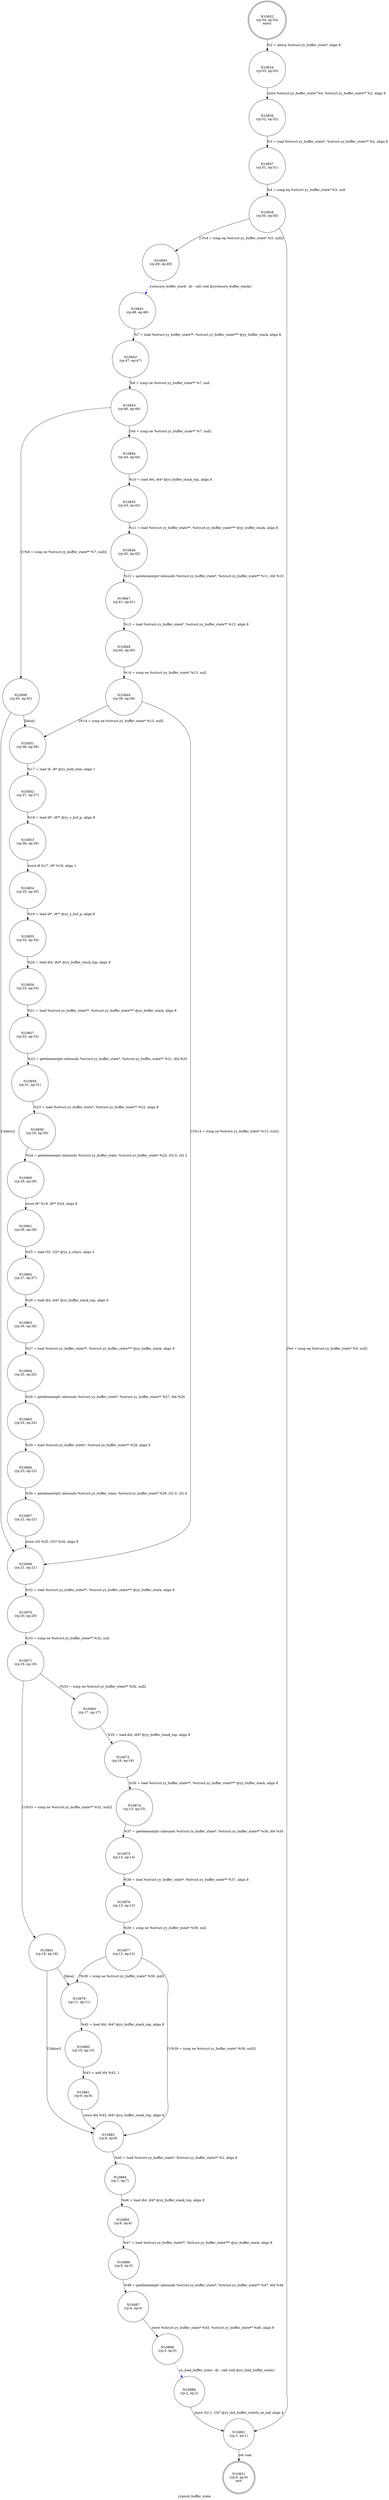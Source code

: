 digraph yypush_buffer_state {
label="yypush_buffer_state"
10831 [label="N10831\n(rp:0, ep:0)\nexit", shape="doublecircle"]
10832 [label="N10832\n(rp:54, ep:54)\nentry", shape="doublecircle"]
10832 -> 10834 [label="%2 = alloca %struct.yy_buffer_state*, align 8"]
10834 [label="N10834\n(rp:53, ep:53)", shape="circle"]
10834 -> 10836 [label="store %struct.yy_buffer_state* %0, %struct.yy_buffer_state** %2, align 8"]
10836 [label="N10836\n(rp:52, ep:52)", shape="circle"]
10836 -> 10837 [label="%3 = load %struct.yy_buffer_state*, %struct.yy_buffer_state** %2, align 8"]
10837 [label="N10837\n(rp:51, ep:51)", shape="circle"]
10837 -> 10838 [label="%4 = icmp eq %struct.yy_buffer_state* %3, null"]
10838 [label="N10838\n(rp:50, ep:50)", shape="circle"]
10838 -> 10893 [label="[!(%4 = icmp eq %struct.yy_buffer_state* %3, null)]"]
10838 -> 10891 [label="[%4 = icmp eq %struct.yy_buffer_state* %3, null]"]
10841 [label="N10841\n(rp:48, ep:48)", shape="circle"]
10841 -> 10842 [label="%7 = load %struct.yy_buffer_state**, %struct.yy_buffer_state*** @yy_buffer_stack, align 8"]
10842 [label="N10842\n(rp:47, ep:47)", shape="circle"]
10842 -> 10843 [label="%8 = icmp ne %struct.yy_buffer_state** %7, null"]
10843 [label="N10843\n(rp:46, ep:46)", shape="circle"]
10843 -> 10894 [label="[%8 = icmp ne %struct.yy_buffer_state** %7, null]"]
10843 -> 10895 [label="[!(%8 = icmp ne %struct.yy_buffer_state** %7, null)]"]
10845 [label="N10845\n(rp:43, ep:43)", shape="circle"]
10845 -> 10846 [label="%11 = load %struct.yy_buffer_state**, %struct.yy_buffer_state*** @yy_buffer_stack, align 8"]
10846 [label="N10846\n(rp:42, ep:42)", shape="circle"]
10846 -> 10847 [label="%12 = getelementptr inbounds %struct.yy_buffer_state*, %struct.yy_buffer_state** %11, i64 %10"]
10847 [label="N10847\n(rp:41, ep:41)", shape="circle"]
10847 -> 10848 [label="%13 = load %struct.yy_buffer_state*, %struct.yy_buffer_state** %12, align 8"]
10848 [label="N10848\n(rp:40, ep:40)", shape="circle"]
10848 -> 10849 [label="%14 = icmp ne %struct.yy_buffer_state* %13, null"]
10849 [label="N10849\n(rp:39, ep:39)", shape="circle"]
10849 -> 10851 [label="[%14 = icmp ne %struct.yy_buffer_state* %13, null]"]
10849 -> 10869 [label="[!(%14 = icmp ne %struct.yy_buffer_state* %13, null)]"]
10851 [label="N10851\n(rp:38, ep:38)", shape="circle"]
10851 -> 10852 [label="%17 = load i8, i8* @yy_hold_char, align 1"]
10852 [label="N10852\n(rp:37, ep:37)", shape="circle"]
10852 -> 10853 [label="%18 = load i8*, i8** @yy_c_buf_p, align 8"]
10853 [label="N10853\n(rp:36, ep:36)", shape="circle"]
10853 -> 10854 [label="store i8 %17, i8* %18, align 1"]
10854 [label="N10854\n(rp:35, ep:35)", shape="circle"]
10854 -> 10855 [label="%19 = load i8*, i8** @yy_c_buf_p, align 8"]
10855 [label="N10855\n(rp:34, ep:34)", shape="circle"]
10855 -> 10856 [label="%20 = load i64, i64* @yy_buffer_stack_top, align 8"]
10856 [label="N10856\n(rp:33, ep:33)", shape="circle"]
10856 -> 10857 [label="%21 = load %struct.yy_buffer_state**, %struct.yy_buffer_state*** @yy_buffer_stack, align 8"]
10857 [label="N10857\n(rp:32, ep:32)", shape="circle"]
10857 -> 10858 [label="%22 = getelementptr inbounds %struct.yy_buffer_state*, %struct.yy_buffer_state** %21, i64 %20"]
10858 [label="N10858\n(rp:31, ep:31)", shape="circle"]
10858 -> 10859 [label="%23 = load %struct.yy_buffer_state*, %struct.yy_buffer_state** %22, align 8"]
10859 [label="N10859\n(rp:30, ep:30)", shape="circle"]
10859 -> 10860 [label="%24 = getelementptr inbounds %struct.yy_buffer_state, %struct.yy_buffer_state* %23, i32 0, i32 2"]
10860 [label="N10860\n(rp:29, ep:29)", shape="circle"]
10860 -> 10861 [label="store i8* %19, i8** %24, align 8"]
10861 [label="N10861\n(rp:28, ep:28)", shape="circle"]
10861 -> 10862 [label="%25 = load i32, i32* @yy_n_chars, align 4"]
10862 [label="N10862\n(rp:27, ep:27)", shape="circle"]
10862 -> 10863 [label="%26 = load i64, i64* @yy_buffer_stack_top, align 8"]
10863 [label="N10863\n(rp:26, ep:26)", shape="circle"]
10863 -> 10864 [label="%27 = load %struct.yy_buffer_state**, %struct.yy_buffer_state*** @yy_buffer_stack, align 8"]
10864 [label="N10864\n(rp:25, ep:25)", shape="circle"]
10864 -> 10865 [label="%28 = getelementptr inbounds %struct.yy_buffer_state*, %struct.yy_buffer_state** %27, i64 %26"]
10865 [label="N10865\n(rp:24, ep:24)", shape="circle"]
10865 -> 10866 [label="%29 = load %struct.yy_buffer_state*, %struct.yy_buffer_state** %28, align 8"]
10866 [label="N10866\n(rp:23, ep:23)", shape="circle"]
10866 -> 10867 [label="%30 = getelementptr inbounds %struct.yy_buffer_state, %struct.yy_buffer_state* %29, i32 0, i32 4"]
10867 [label="N10867\n(rp:22, ep:22)", shape="circle"]
10867 -> 10869 [label="store i32 %25, i32* %30, align 8"]
10869 [label="N10869\n(rp:21, ep:21)", shape="circle"]
10869 -> 10870 [label="%32 = load %struct.yy_buffer_state**, %struct.yy_buffer_state*** @yy_buffer_stack, align 8"]
10870 [label="N10870\n(rp:20, ep:20)", shape="circle"]
10870 -> 10871 [label="%33 = icmp ne %struct.yy_buffer_state** %32, null"]
10871 [label="N10871\n(rp:19, ep:19)", shape="circle"]
10871 -> 10900 [label="[%33 = icmp ne %struct.yy_buffer_state** %32, null]"]
10871 -> 10901 [label="[!(%33 = icmp ne %struct.yy_buffer_state** %32, null)]"]
10873 [label="N10873\n(rp:16, ep:16)", shape="circle"]
10873 -> 10874 [label="%36 = load %struct.yy_buffer_state**, %struct.yy_buffer_state*** @yy_buffer_stack, align 8"]
10874 [label="N10874\n(rp:15, ep:15)", shape="circle"]
10874 -> 10875 [label="%37 = getelementptr inbounds %struct.yy_buffer_state*, %struct.yy_buffer_state** %36, i64 %35"]
10875 [label="N10875\n(rp:14, ep:14)", shape="circle"]
10875 -> 10876 [label="%38 = load %struct.yy_buffer_state*, %struct.yy_buffer_state** %37, align 8"]
10876 [label="N10876\n(rp:13, ep:13)", shape="circle"]
10876 -> 10877 [label="%39 = icmp ne %struct.yy_buffer_state* %38, null"]
10877 [label="N10877\n(rp:12, ep:12)", shape="circle"]
10877 -> 10879 [label="[%39 = icmp ne %struct.yy_buffer_state* %38, null]"]
10877 -> 10883 [label="[!(%39 = icmp ne %struct.yy_buffer_state* %38, null)]"]
10879 [label="N10879\n(rp:11, ep:11)", shape="circle"]
10879 -> 10880 [label="%42 = load i64, i64* @yy_buffer_stack_top, align 8"]
10880 [label="N10880\n(rp:10, ep:10)", shape="circle"]
10880 -> 10881 [label="%43 = add i64 %42, 1"]
10881 [label="N10881\n(rp:9, ep:9)", shape="circle"]
10881 -> 10883 [label="store i64 %43, i64* @yy_buffer_stack_top, align 8"]
10883 [label="N10883\n(rp:8, ep:8)", shape="circle"]
10883 -> 10884 [label="%45 = load %struct.yy_buffer_state*, %struct.yy_buffer_state** %2, align 8"]
10884 [label="N10884\n(rp:7, ep:7)", shape="circle"]
10884 -> 10885 [label="%46 = load i64, i64* @yy_buffer_stack_top, align 8"]
10885 [label="N10885\n(rp:6, ep:6)", shape="circle"]
10885 -> 10886 [label="%47 = load %struct.yy_buffer_state**, %struct.yy_buffer_state*** @yy_buffer_stack, align 8"]
10886 [label="N10886\n(rp:5, ep:5)", shape="circle"]
10886 -> 10887 [label="%48 = getelementptr inbounds %struct.yy_buffer_state*, %struct.yy_buffer_state** %47, i64 %46"]
10887 [label="N10887\n(rp:4, ep:4)", shape="circle"]
10887 -> 10888 [label="store %struct.yy_buffer_state* %45, %struct.yy_buffer_state** %48, align 8"]
10888 [label="N10888\n(rp:3, ep:3)", shape="circle"]
10888 -> 10889 [label="yy_load_buffer_state --@-- call void @yy_load_buffer_state()", style="dashed", color="blue"]
10889 [label="N10889\n(rp:2, ep:2)", shape="circle"]
10889 -> 10891 [label="store i32 1, i32* @yy_did_buffer_switch_on_eof, align 4"]
10891 [label="N10891\n(rp:1, ep:1)", shape="circle"]
10891 -> 10831 [label="ret void"]
10893 [label="N10893\n(rp:49, ep:49)", shape="circle"]
10893 -> 10841 [label="yyensure_buffer_stack --@-- call void @yyensure_buffer_stack()", style="dashed", color="blue"]
10894 [label="N10894\n(rp:44, ep:44)", shape="circle"]
10894 -> 10845 [label="%10 = load i64, i64* @yy_buffer_stack_top, align 8"]
10895 [label="N10895\n(rp:45, ep:45)", shape="circle"]
10895 -> 10851 [label="[false]"]
10895 -> 10869 [label="[!(false)]"]
10900 [label="N10900\n(rp:17, ep:17)", shape="circle"]
10900 -> 10873 [label="%35 = load i64, i64* @yy_buffer_stack_top, align 8"]
10901 [label="N10901\n(rp:18, ep:18)", shape="circle"]
10901 -> 10879 [label="[false]"]
10901 -> 10883 [label="[!(false)]"]
}
